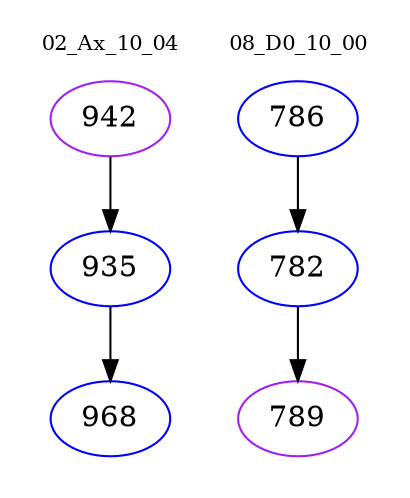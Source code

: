 digraph{
subgraph cluster_0 {
color = white
label = "02_Ax_10_04";
fontsize=10;
T0_942 [label="942", color="purple"]
T0_942 -> T0_935 [color="black"]
T0_935 [label="935", color="blue"]
T0_935 -> T0_968 [color="black"]
T0_968 [label="968", color="blue"]
}
subgraph cluster_1 {
color = white
label = "08_D0_10_00";
fontsize=10;
T1_786 [label="786", color="blue"]
T1_786 -> T1_782 [color="black"]
T1_782 [label="782", color="blue"]
T1_782 -> T1_789 [color="black"]
T1_789 [label="789", color="purple"]
}
}
